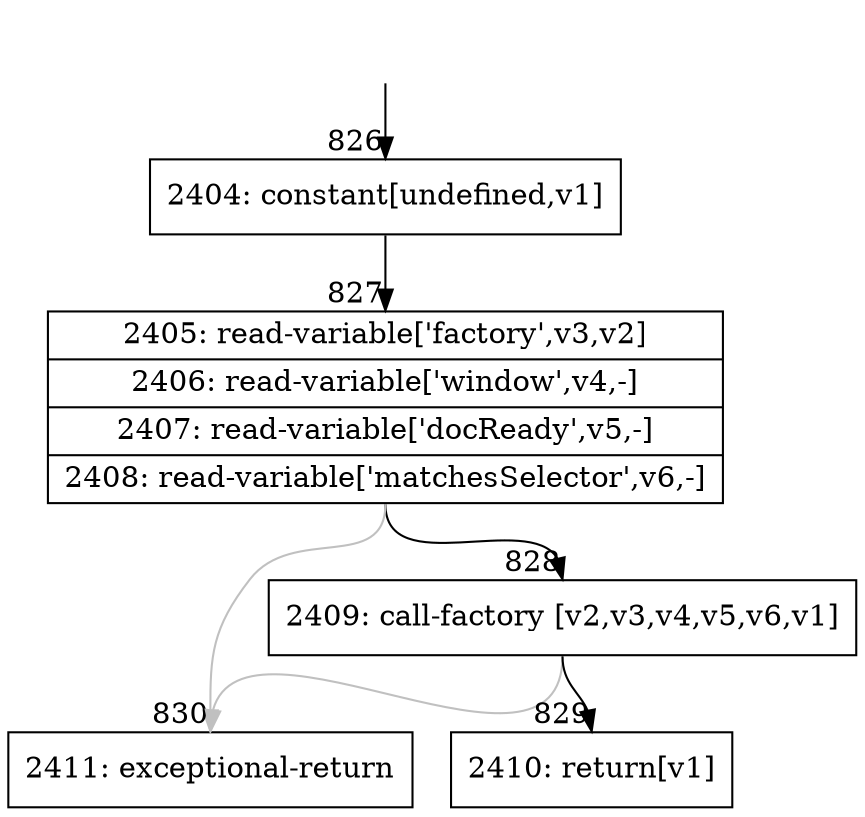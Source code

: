 digraph {
rankdir="TD"
BB_entry74[shape=none,label=""];
BB_entry74 -> BB826 [tailport=s, headport=n, headlabel="    826"]
BB826 [shape=record label="{2404: constant[undefined,v1]}" ] 
BB826 -> BB827 [tailport=s, headport=n, headlabel="      827"]
BB827 [shape=record label="{2405: read-variable['factory',v3,v2]|2406: read-variable['window',v4,-]|2407: read-variable['docReady',v5,-]|2408: read-variable['matchesSelector',v6,-]}" ] 
BB827 -> BB828 [tailport=s, headport=n, headlabel="      828"]
BB827 -> BB830 [tailport=s, headport=n, color=gray, headlabel="      830"]
BB828 [shape=record label="{2409: call-factory [v2,v3,v4,v5,v6,v1]}" ] 
BB828 -> BB829 [tailport=s, headport=n, headlabel="      829"]
BB828 -> BB830 [tailport=s, headport=n, color=gray]
BB829 [shape=record label="{2410: return[v1]}" ] 
BB830 [shape=record label="{2411: exceptional-return}" ] 
//#$~ 1221
}
